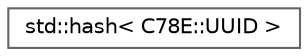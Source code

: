 digraph "Graphical Class Hierarchy"
{
 // LATEX_PDF_SIZE
  bgcolor="transparent";
  edge [fontname=Helvetica,fontsize=10,labelfontname=Helvetica,labelfontsize=10];
  node [fontname=Helvetica,fontsize=10,shape=box,height=0.2,width=0.4];
  rankdir="LR";
  Node0 [id="Node000000",label="std::hash\< C78E::UUID \>",height=0.2,width=0.4,color="grey40", fillcolor="white", style="filled",URL="$df/dc4/structstd_1_1hash_3_01_c78_e_1_1_u_u_i_d_01_4.html",tooltip=" "];
}
